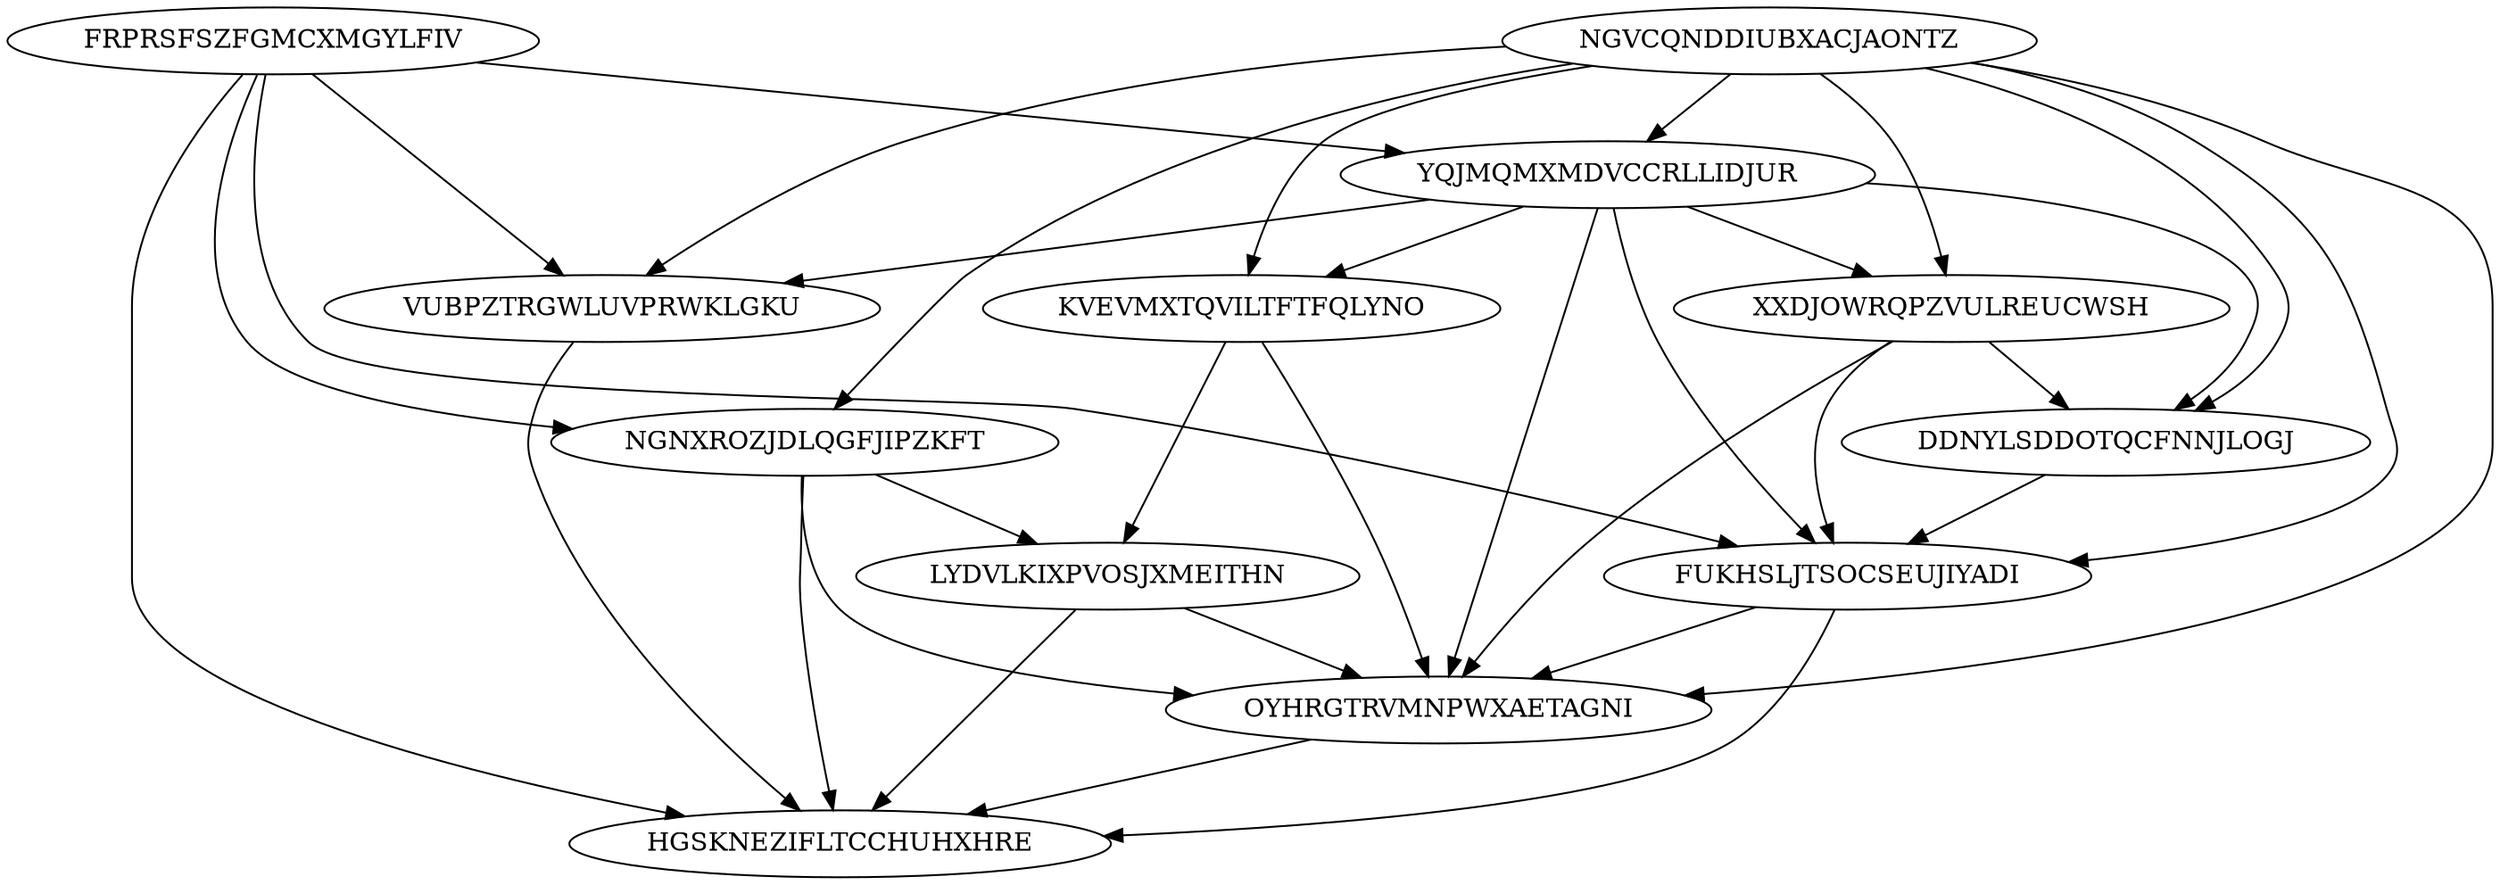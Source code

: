 digraph "N12M34" {
	FRPRSFSZFGMCXMGYLFIV			[Weight=15, Start=0, Processor=1];
	NGVCQNDDIUBXACJAONTZ			[Weight=11, Start=0, Processor=2];
	YQJMQMXMDVCCRLLIDJUR			[Weight=16, Start=22, Processor=1];
	XXDJOWRQPZVULREUCWSH			[Weight=12, Start=48, Processor=2];
	VUBPZTRGWLUVPRWKLGKU			[Weight=15, Start=63, Processor=1];
	KVEVMXTQVILTFTFQLYNO			[Weight=10, Start=38, Processor=1];
	NGNXROZJDLQGFJIPZKFT			[Weight=11, Start=31, Processor=3];
	DDNYLSDDOTQCFNNJLOGJ			[Weight=11, Start=60, Processor=2];
	FUKHSLJTSOCSEUJIYADI			[Weight=13, Start=71, Processor=2];
	LYDVLKIXPVOSJXMEITHN			[Weight=10, Start=53, Processor=1];
	OYHRGTRVMNPWXAETAGNI			[Weight=12, Start=84, Processor=2];
	HGSKNEZIFLTCCHUHXHRE			[Weight=19, Start=96, Processor=2];
	NGVCQNDDIUBXACJAONTZ -> YQJMQMXMDVCCRLLIDJUR		[Weight=11];
	NGNXROZJDLQGFJIPZKFT -> HGSKNEZIFLTCCHUHXHRE		[Weight=16];
	XXDJOWRQPZVULREUCWSH -> OYHRGTRVMNPWXAETAGNI		[Weight=17];
	FUKHSLJTSOCSEUJIYADI -> HGSKNEZIFLTCCHUHXHRE		[Weight=17];
	FUKHSLJTSOCSEUJIYADI -> OYHRGTRVMNPWXAETAGNI		[Weight=11];
	LYDVLKIXPVOSJXMEITHN -> HGSKNEZIFLTCCHUHXHRE		[Weight=18];
	NGVCQNDDIUBXACJAONTZ -> OYHRGTRVMNPWXAETAGNI		[Weight=15];
	NGNXROZJDLQGFJIPZKFT -> LYDVLKIXPVOSJXMEITHN		[Weight=11];
	NGNXROZJDLQGFJIPZKFT -> OYHRGTRVMNPWXAETAGNI		[Weight=15];
	LYDVLKIXPVOSJXMEITHN -> OYHRGTRVMNPWXAETAGNI		[Weight=17];
	OYHRGTRVMNPWXAETAGNI -> HGSKNEZIFLTCCHUHXHRE		[Weight=11];
	KVEVMXTQVILTFTFQLYNO -> LYDVLKIXPVOSJXMEITHN		[Weight=20];
	NGVCQNDDIUBXACJAONTZ -> DDNYLSDDOTQCFNNJLOGJ		[Weight=10];
	FRPRSFSZFGMCXMGYLFIV -> NGNXROZJDLQGFJIPZKFT		[Weight=16];
	YQJMQMXMDVCCRLLIDJUR -> KVEVMXTQVILTFTFQLYNO		[Weight=19];
	KVEVMXTQVILTFTFQLYNO -> OYHRGTRVMNPWXAETAGNI		[Weight=18];
	VUBPZTRGWLUVPRWKLGKU -> HGSKNEZIFLTCCHUHXHRE		[Weight=14];
	NGVCQNDDIUBXACJAONTZ -> NGNXROZJDLQGFJIPZKFT		[Weight=11];
	FRPRSFSZFGMCXMGYLFIV -> FUKHSLJTSOCSEUJIYADI		[Weight=19];
	YQJMQMXMDVCCRLLIDJUR -> VUBPZTRGWLUVPRWKLGKU		[Weight=17];
	NGVCQNDDIUBXACJAONTZ -> FUKHSLJTSOCSEUJIYADI		[Weight=17];
	YQJMQMXMDVCCRLLIDJUR -> XXDJOWRQPZVULREUCWSH		[Weight=10];
	FRPRSFSZFGMCXMGYLFIV -> VUBPZTRGWLUVPRWKLGKU		[Weight=16];
	XXDJOWRQPZVULREUCWSH -> FUKHSLJTSOCSEUJIYADI		[Weight=18];
	YQJMQMXMDVCCRLLIDJUR -> DDNYLSDDOTQCFNNJLOGJ		[Weight=20];
	NGVCQNDDIUBXACJAONTZ -> XXDJOWRQPZVULREUCWSH		[Weight=15];
	XXDJOWRQPZVULREUCWSH -> DDNYLSDDOTQCFNNJLOGJ		[Weight=10];
	NGVCQNDDIUBXACJAONTZ -> VUBPZTRGWLUVPRWKLGKU		[Weight=11];
	FRPRSFSZFGMCXMGYLFIV -> HGSKNEZIFLTCCHUHXHRE		[Weight=14];
	YQJMQMXMDVCCRLLIDJUR -> OYHRGTRVMNPWXAETAGNI		[Weight=13];
	DDNYLSDDOTQCFNNJLOGJ -> FUKHSLJTSOCSEUJIYADI		[Weight=18];
	NGVCQNDDIUBXACJAONTZ -> KVEVMXTQVILTFTFQLYNO		[Weight=10];
	FRPRSFSZFGMCXMGYLFIV -> YQJMQMXMDVCCRLLIDJUR		[Weight=19];
	YQJMQMXMDVCCRLLIDJUR -> FUKHSLJTSOCSEUJIYADI		[Weight=15];
}
